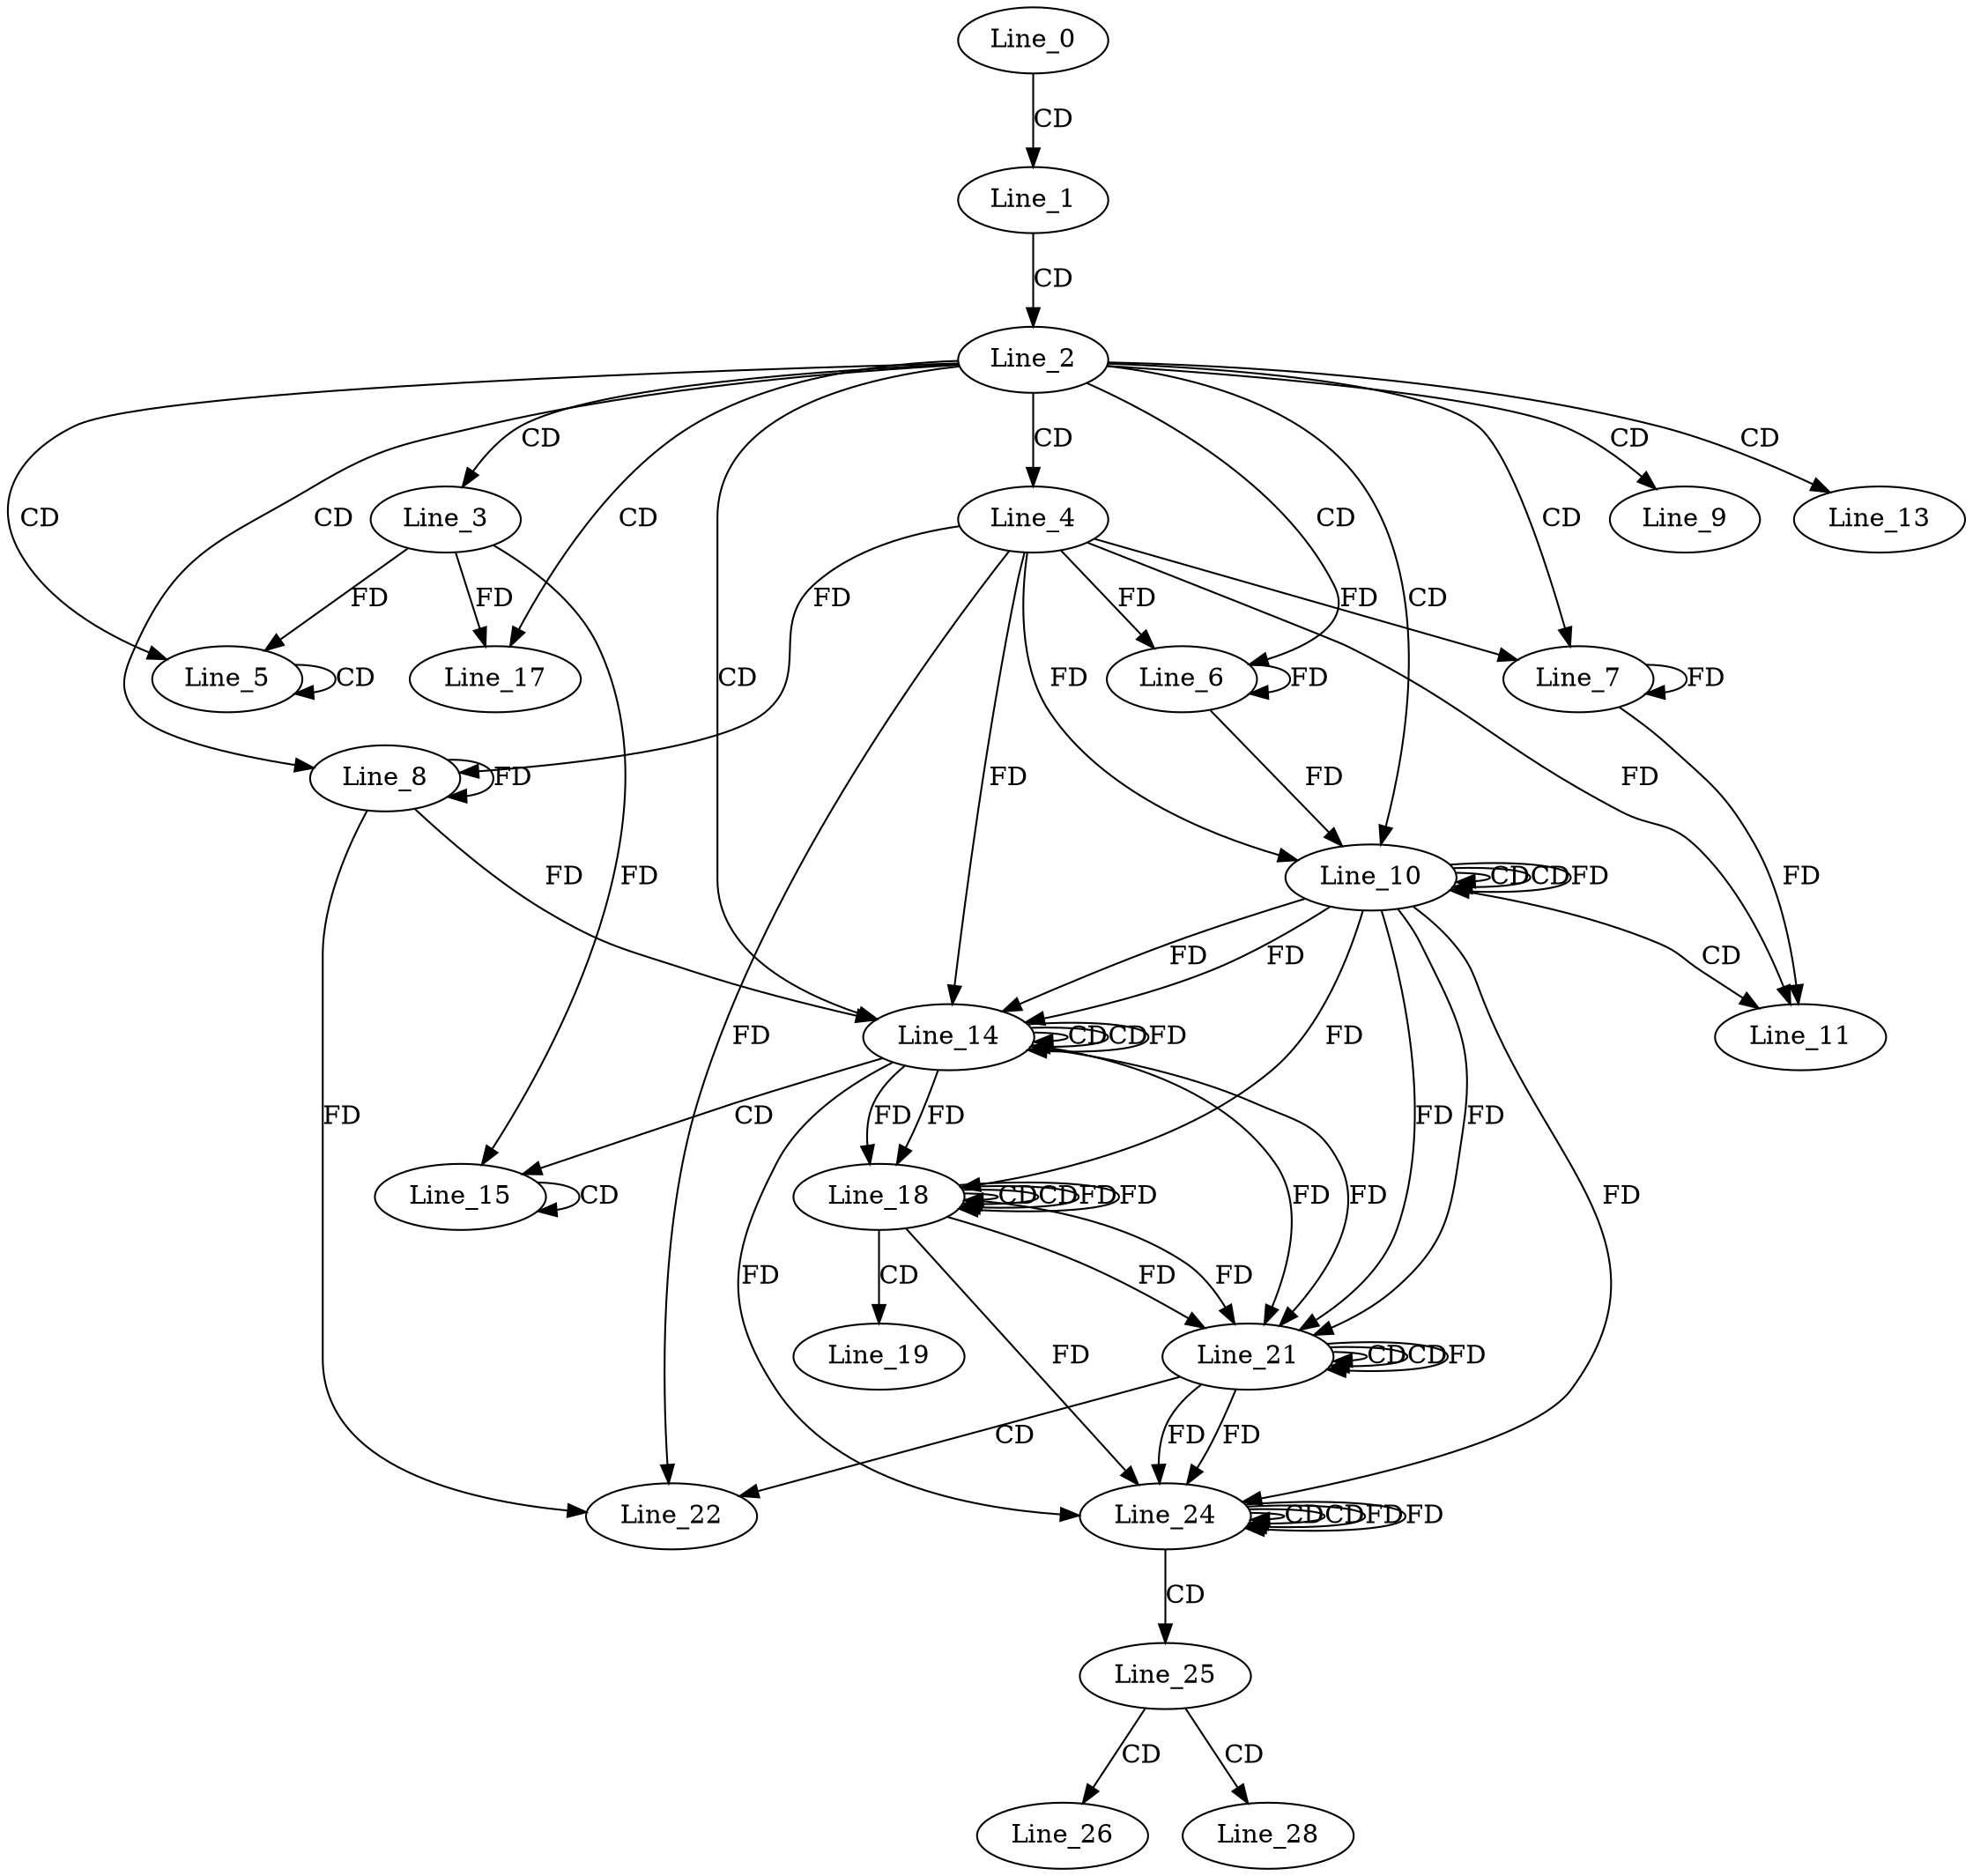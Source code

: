 digraph G {
  Line_0;
  Line_1;
  Line_2;
  Line_3;
  Line_4;
  Line_5;
  Line_5;
  Line_5;
  Line_6;
  Line_6;
  Line_7;
  Line_7;
  Line_8;
  Line_8;
  Line_9;
  Line_10;
  Line_10;
  Line_10;
  Line_11;
  Line_13;
  Line_14;
  Line_14;
  Line_14;
  Line_15;
  Line_15;
  Line_15;
  Line_17;
  Line_18;
  Line_18;
  Line_18;
  Line_19;
  Line_21;
  Line_21;
  Line_21;
  Line_22;
  Line_24;
  Line_24;
  Line_24;
  Line_25;
  Line_26;
  Line_28;
  Line_0 -> Line_1 [ label="CD" ];
  Line_1 -> Line_2 [ label="CD" ];
  Line_2 -> Line_3 [ label="CD" ];
  Line_2 -> Line_4 [ label="CD" ];
  Line_2 -> Line_5 [ label="CD" ];
  Line_5 -> Line_5 [ label="CD" ];
  Line_3 -> Line_5 [ label="FD" ];
  Line_2 -> Line_6 [ label="CD" ];
  Line_4 -> Line_6 [ label="FD" ];
  Line_6 -> Line_6 [ label="FD" ];
  Line_2 -> Line_7 [ label="CD" ];
  Line_4 -> Line_7 [ label="FD" ];
  Line_7 -> Line_7 [ label="FD" ];
  Line_2 -> Line_8 [ label="CD" ];
  Line_4 -> Line_8 [ label="FD" ];
  Line_8 -> Line_8 [ label="FD" ];
  Line_2 -> Line_9 [ label="CD" ];
  Line_2 -> Line_10 [ label="CD" ];
  Line_10 -> Line_10 [ label="CD" ];
  Line_4 -> Line_10 [ label="FD" ];
  Line_6 -> Line_10 [ label="FD" ];
  Line_10 -> Line_10 [ label="CD" ];
  Line_10 -> Line_10 [ label="FD" ];
  Line_10 -> Line_11 [ label="CD" ];
  Line_4 -> Line_11 [ label="FD" ];
  Line_7 -> Line_11 [ label="FD" ];
  Line_2 -> Line_13 [ label="CD" ];
  Line_2 -> Line_14 [ label="CD" ];
  Line_14 -> Line_14 [ label="CD" ];
  Line_10 -> Line_14 [ label="FD" ];
  Line_4 -> Line_14 [ label="FD" ];
  Line_8 -> Line_14 [ label="FD" ];
  Line_14 -> Line_14 [ label="CD" ];
  Line_14 -> Line_14 [ label="FD" ];
  Line_10 -> Line_14 [ label="FD" ];
  Line_14 -> Line_15 [ label="CD" ];
  Line_15 -> Line_15 [ label="CD" ];
  Line_3 -> Line_15 [ label="FD" ];
  Line_2 -> Line_17 [ label="CD" ];
  Line_3 -> Line_17 [ label="FD" ];
  Line_18 -> Line_18 [ label="CD" ];
  Line_14 -> Line_18 [ label="FD" ];
  Line_18 -> Line_18 [ label="CD" ];
  Line_18 -> Line_18 [ label="FD" ];
  Line_14 -> Line_18 [ label="FD" ];
  Line_10 -> Line_18 [ label="FD" ];
  Line_18 -> Line_19 [ label="CD" ];
  Line_21 -> Line_21 [ label="CD" ];
  Line_18 -> Line_21 [ label="FD" ];
  Line_14 -> Line_21 [ label="FD" ];
  Line_10 -> Line_21 [ label="FD" ];
  Line_21 -> Line_21 [ label="CD" ];
  Line_21 -> Line_21 [ label="FD" ];
  Line_18 -> Line_21 [ label="FD" ];
  Line_14 -> Line_21 [ label="FD" ];
  Line_10 -> Line_21 [ label="FD" ];
  Line_21 -> Line_22 [ label="CD" ];
  Line_4 -> Line_22 [ label="FD" ];
  Line_8 -> Line_22 [ label="FD" ];
  Line_24 -> Line_24 [ label="CD" ];
  Line_21 -> Line_24 [ label="FD" ];
  Line_24 -> Line_24 [ label="CD" ];
  Line_24 -> Line_24 [ label="FD" ];
  Line_21 -> Line_24 [ label="FD" ];
  Line_18 -> Line_24 [ label="FD" ];
  Line_14 -> Line_24 [ label="FD" ];
  Line_10 -> Line_24 [ label="FD" ];
  Line_24 -> Line_25 [ label="CD" ];
  Line_25 -> Line_26 [ label="CD" ];
  Line_25 -> Line_28 [ label="CD" ];
  Line_18 -> Line_18 [ label="FD" ];
  Line_24 -> Line_24 [ label="FD" ];
}
